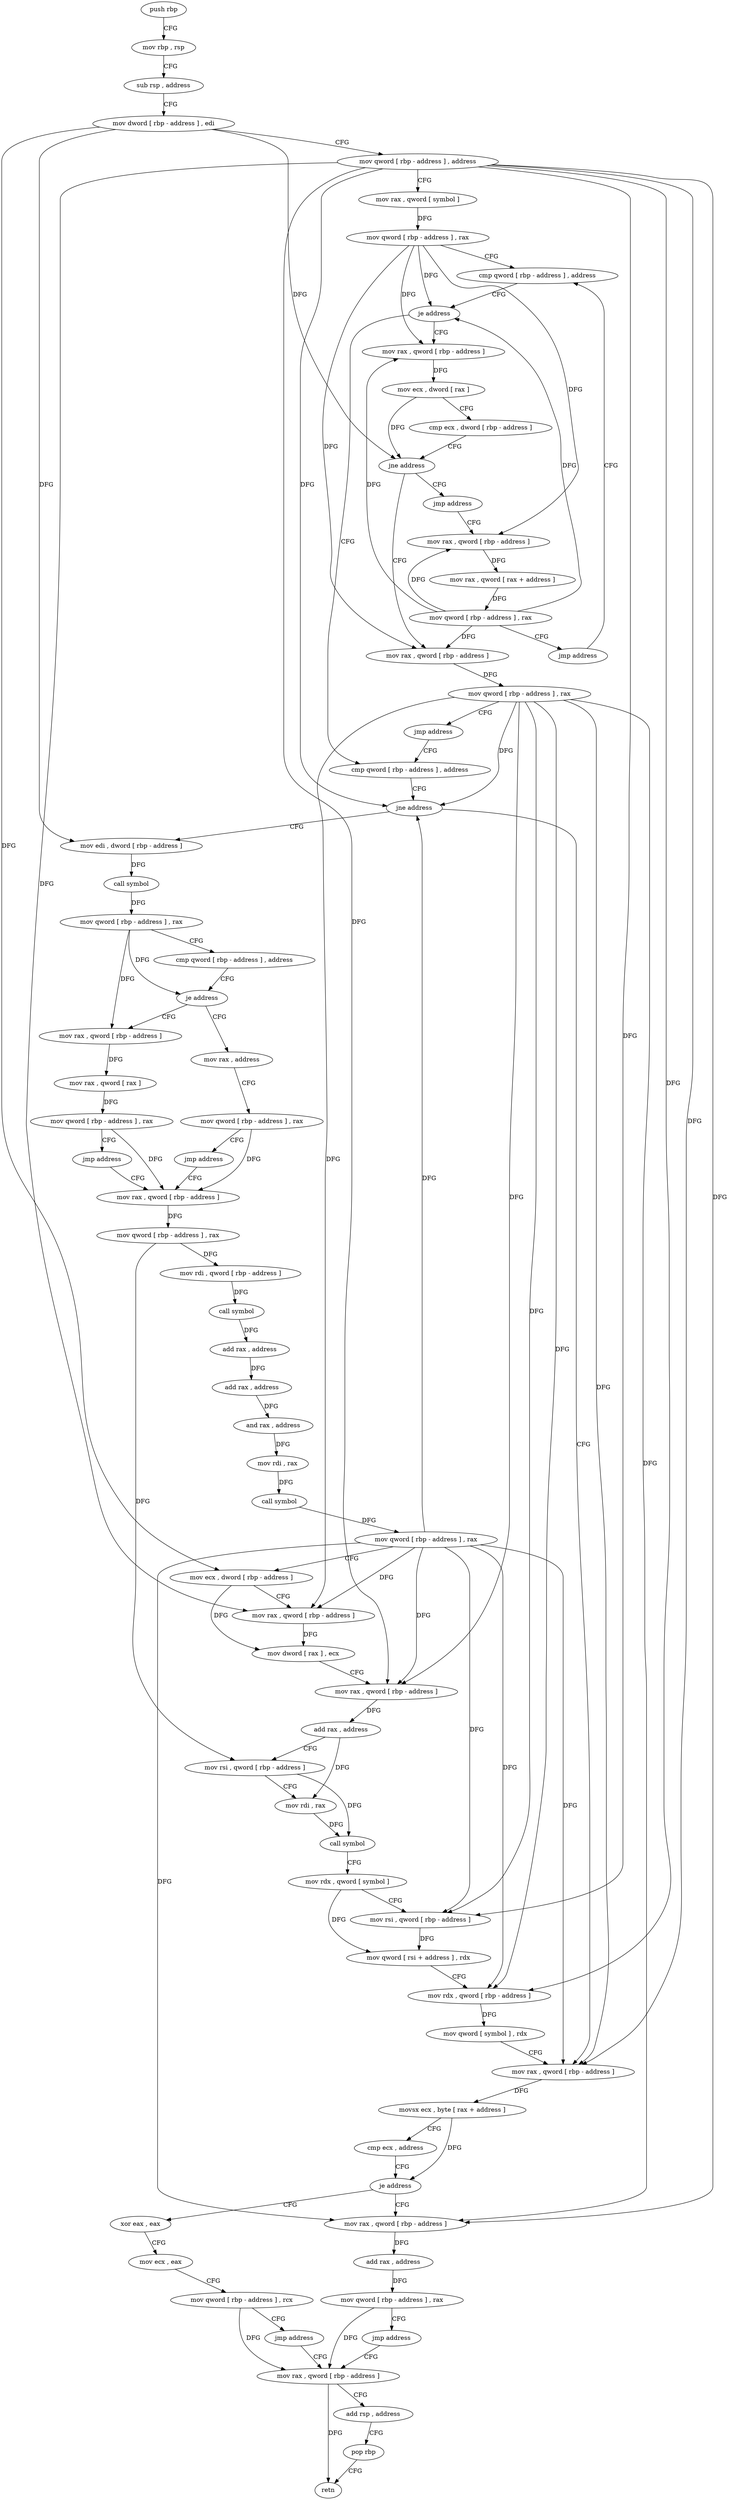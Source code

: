 digraph "func" {
"4285904" [label = "push rbp" ]
"4285905" [label = "mov rbp , rsp" ]
"4285908" [label = "sub rsp , address" ]
"4285912" [label = "mov dword [ rbp - address ] , edi" ]
"4285915" [label = "mov qword [ rbp - address ] , address" ]
"4285923" [label = "mov rax , qword [ symbol ]" ]
"4285931" [label = "mov qword [ rbp - address ] , rax" ]
"4285935" [label = "cmp qword [ rbp - address ] , address" ]
"4285996" [label = "cmp qword [ rbp - address ] , address" ]
"4286001" [label = "jne address" ]
"4286171" [label = "mov rax , qword [ rbp - address ]" ]
"4286007" [label = "mov edi , dword [ rbp - address ]" ]
"4285946" [label = "mov rax , qword [ rbp - address ]" ]
"4285950" [label = "mov ecx , dword [ rax ]" ]
"4285952" [label = "cmp ecx , dword [ rbp - address ]" ]
"4285955" [label = "jne address" ]
"4285974" [label = "jmp address" ]
"4285961" [label = "mov rax , qword [ rbp - address ]" ]
"4286175" [label = "movsx ecx , byte [ rax + address ]" ]
"4286179" [label = "cmp ecx , address" ]
"4286182" [label = "je address" ]
"4286207" [label = "xor eax , eax" ]
"4286188" [label = "mov rax , qword [ rbp - address ]" ]
"4286010" [label = "call symbol" ]
"4286015" [label = "mov qword [ rbp - address ] , rax" ]
"4286019" [label = "cmp qword [ rbp - address ] , address" ]
"4286024" [label = "je address" ]
"4286046" [label = "mov rax , address" ]
"4286030" [label = "mov rax , qword [ rbp - address ]" ]
"4285979" [label = "mov rax , qword [ rbp - address ]" ]
"4285965" [label = "mov qword [ rbp - address ] , rax" ]
"4285969" [label = "jmp address" ]
"4286209" [label = "mov ecx , eax" ]
"4286211" [label = "mov qword [ rbp - address ] , rcx" ]
"4286215" [label = "jmp address" ]
"4286220" [label = "mov rax , qword [ rbp - address ]" ]
"4286192" [label = "add rax , address" ]
"4286198" [label = "mov qword [ rbp - address ] , rax" ]
"4286202" [label = "jmp address" ]
"4286056" [label = "mov qword [ rbp - address ] , rax" ]
"4286060" [label = "jmp address" ]
"4286065" [label = "mov rax , qword [ rbp - address ]" ]
"4286034" [label = "mov rax , qword [ rax ]" ]
"4286037" [label = "mov qword [ rbp - address ] , rax" ]
"4286041" [label = "jmp address" ]
"4285983" [label = "mov rax , qword [ rax + address ]" ]
"4285987" [label = "mov qword [ rbp - address ] , rax" ]
"4285991" [label = "jmp address" ]
"4286224" [label = "add rsp , address" ]
"4286228" [label = "pop rbp" ]
"4286229" [label = "retn" ]
"4286069" [label = "mov qword [ rbp - address ] , rax" ]
"4286073" [label = "mov rdi , qword [ rbp - address ]" ]
"4286077" [label = "call symbol" ]
"4286082" [label = "add rax , address" ]
"4286088" [label = "add rax , address" ]
"4286094" [label = "and rax , address" ]
"4286100" [label = "mov rdi , rax" ]
"4286103" [label = "call symbol" ]
"4286108" [label = "mov qword [ rbp - address ] , rax" ]
"4286112" [label = "mov ecx , dword [ rbp - address ]" ]
"4286115" [label = "mov rax , qword [ rbp - address ]" ]
"4286119" [label = "mov dword [ rax ] , ecx" ]
"4286121" [label = "mov rax , qword [ rbp - address ]" ]
"4286125" [label = "add rax , address" ]
"4286131" [label = "mov rsi , qword [ rbp - address ]" ]
"4286135" [label = "mov rdi , rax" ]
"4286138" [label = "call symbol" ]
"4286143" [label = "mov rdx , qword [ symbol ]" ]
"4286151" [label = "mov rsi , qword [ rbp - address ]" ]
"4286155" [label = "mov qword [ rsi + address ] , rdx" ]
"4286159" [label = "mov rdx , qword [ rbp - address ]" ]
"4286163" [label = "mov qword [ symbol ] , rdx" ]
"4285940" [label = "je address" ]
"4285904" -> "4285905" [ label = "CFG" ]
"4285905" -> "4285908" [ label = "CFG" ]
"4285908" -> "4285912" [ label = "CFG" ]
"4285912" -> "4285915" [ label = "CFG" ]
"4285912" -> "4285955" [ label = "DFG" ]
"4285912" -> "4286007" [ label = "DFG" ]
"4285912" -> "4286112" [ label = "DFG" ]
"4285915" -> "4285923" [ label = "CFG" ]
"4285915" -> "4286001" [ label = "DFG" ]
"4285915" -> "4286171" [ label = "DFG" ]
"4285915" -> "4286188" [ label = "DFG" ]
"4285915" -> "4286115" [ label = "DFG" ]
"4285915" -> "4286121" [ label = "DFG" ]
"4285915" -> "4286151" [ label = "DFG" ]
"4285915" -> "4286159" [ label = "DFG" ]
"4285923" -> "4285931" [ label = "DFG" ]
"4285931" -> "4285935" [ label = "CFG" ]
"4285931" -> "4285940" [ label = "DFG" ]
"4285931" -> "4285946" [ label = "DFG" ]
"4285931" -> "4285961" [ label = "DFG" ]
"4285931" -> "4285979" [ label = "DFG" ]
"4285935" -> "4285940" [ label = "CFG" ]
"4285996" -> "4286001" [ label = "CFG" ]
"4286001" -> "4286171" [ label = "CFG" ]
"4286001" -> "4286007" [ label = "CFG" ]
"4286171" -> "4286175" [ label = "DFG" ]
"4286007" -> "4286010" [ label = "DFG" ]
"4285946" -> "4285950" [ label = "DFG" ]
"4285950" -> "4285952" [ label = "CFG" ]
"4285950" -> "4285955" [ label = "DFG" ]
"4285952" -> "4285955" [ label = "CFG" ]
"4285955" -> "4285974" [ label = "CFG" ]
"4285955" -> "4285961" [ label = "CFG" ]
"4285974" -> "4285979" [ label = "CFG" ]
"4285961" -> "4285965" [ label = "DFG" ]
"4286175" -> "4286179" [ label = "CFG" ]
"4286175" -> "4286182" [ label = "DFG" ]
"4286179" -> "4286182" [ label = "CFG" ]
"4286182" -> "4286207" [ label = "CFG" ]
"4286182" -> "4286188" [ label = "CFG" ]
"4286207" -> "4286209" [ label = "CFG" ]
"4286188" -> "4286192" [ label = "DFG" ]
"4286010" -> "4286015" [ label = "DFG" ]
"4286015" -> "4286019" [ label = "CFG" ]
"4286015" -> "4286024" [ label = "DFG" ]
"4286015" -> "4286030" [ label = "DFG" ]
"4286019" -> "4286024" [ label = "CFG" ]
"4286024" -> "4286046" [ label = "CFG" ]
"4286024" -> "4286030" [ label = "CFG" ]
"4286046" -> "4286056" [ label = "CFG" ]
"4286030" -> "4286034" [ label = "DFG" ]
"4285979" -> "4285983" [ label = "DFG" ]
"4285965" -> "4285969" [ label = "CFG" ]
"4285965" -> "4286001" [ label = "DFG" ]
"4285965" -> "4286171" [ label = "DFG" ]
"4285965" -> "4286188" [ label = "DFG" ]
"4285965" -> "4286115" [ label = "DFG" ]
"4285965" -> "4286121" [ label = "DFG" ]
"4285965" -> "4286151" [ label = "DFG" ]
"4285965" -> "4286159" [ label = "DFG" ]
"4285969" -> "4285996" [ label = "CFG" ]
"4286209" -> "4286211" [ label = "CFG" ]
"4286211" -> "4286215" [ label = "CFG" ]
"4286211" -> "4286220" [ label = "DFG" ]
"4286215" -> "4286220" [ label = "CFG" ]
"4286220" -> "4286224" [ label = "CFG" ]
"4286220" -> "4286229" [ label = "DFG" ]
"4286192" -> "4286198" [ label = "DFG" ]
"4286198" -> "4286202" [ label = "CFG" ]
"4286198" -> "4286220" [ label = "DFG" ]
"4286202" -> "4286220" [ label = "CFG" ]
"4286056" -> "4286060" [ label = "CFG" ]
"4286056" -> "4286065" [ label = "DFG" ]
"4286060" -> "4286065" [ label = "CFG" ]
"4286065" -> "4286069" [ label = "DFG" ]
"4286034" -> "4286037" [ label = "DFG" ]
"4286037" -> "4286041" [ label = "CFG" ]
"4286037" -> "4286065" [ label = "DFG" ]
"4286041" -> "4286065" [ label = "CFG" ]
"4285983" -> "4285987" [ label = "DFG" ]
"4285987" -> "4285991" [ label = "CFG" ]
"4285987" -> "4285940" [ label = "DFG" ]
"4285987" -> "4285946" [ label = "DFG" ]
"4285987" -> "4285961" [ label = "DFG" ]
"4285987" -> "4285979" [ label = "DFG" ]
"4285991" -> "4285935" [ label = "CFG" ]
"4286224" -> "4286228" [ label = "CFG" ]
"4286228" -> "4286229" [ label = "CFG" ]
"4286069" -> "4286073" [ label = "DFG" ]
"4286069" -> "4286131" [ label = "DFG" ]
"4286073" -> "4286077" [ label = "DFG" ]
"4286077" -> "4286082" [ label = "DFG" ]
"4286082" -> "4286088" [ label = "DFG" ]
"4286088" -> "4286094" [ label = "DFG" ]
"4286094" -> "4286100" [ label = "DFG" ]
"4286100" -> "4286103" [ label = "DFG" ]
"4286103" -> "4286108" [ label = "DFG" ]
"4286108" -> "4286112" [ label = "CFG" ]
"4286108" -> "4286001" [ label = "DFG" ]
"4286108" -> "4286171" [ label = "DFG" ]
"4286108" -> "4286188" [ label = "DFG" ]
"4286108" -> "4286115" [ label = "DFG" ]
"4286108" -> "4286121" [ label = "DFG" ]
"4286108" -> "4286151" [ label = "DFG" ]
"4286108" -> "4286159" [ label = "DFG" ]
"4286112" -> "4286115" [ label = "CFG" ]
"4286112" -> "4286119" [ label = "DFG" ]
"4286115" -> "4286119" [ label = "DFG" ]
"4286119" -> "4286121" [ label = "CFG" ]
"4286121" -> "4286125" [ label = "DFG" ]
"4286125" -> "4286131" [ label = "CFG" ]
"4286125" -> "4286135" [ label = "DFG" ]
"4286131" -> "4286135" [ label = "CFG" ]
"4286131" -> "4286138" [ label = "DFG" ]
"4286135" -> "4286138" [ label = "DFG" ]
"4286138" -> "4286143" [ label = "CFG" ]
"4286143" -> "4286151" [ label = "CFG" ]
"4286143" -> "4286155" [ label = "DFG" ]
"4286151" -> "4286155" [ label = "DFG" ]
"4286155" -> "4286159" [ label = "CFG" ]
"4286159" -> "4286163" [ label = "DFG" ]
"4286163" -> "4286171" [ label = "CFG" ]
"4285940" -> "4285996" [ label = "CFG" ]
"4285940" -> "4285946" [ label = "CFG" ]
}
